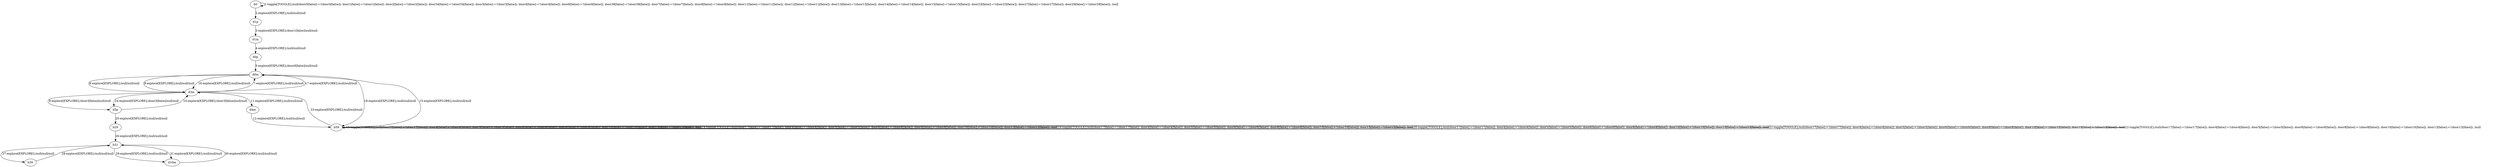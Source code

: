 # Total number of goals covered by this test: 1
# d3m --> d0m

digraph g {
"b0" -> "b0" [label = "1-toggle[TOGGLE];/null/door0[false]:=!(door0[false]); door1[false]:=!(door1[false]); door2[false]:=!(door2[false]); door34[false]:=!(door34[false]); door3[false]:=!(door3[false]); door4[false]:=!(door4[false]); door6[false]:=!(door6[false]); door38[false]:=!(door38[false]); door7[false]:=!(door7[false]); door8[false]:=!(door8[false]); door11[false]:=!(door11[false]); door12[false]:=!(door12[false]); door13[false]:=!(door13[false]); door14[false]:=!(door14[false]); door15[false]:=!(door15[false]); door23[false]:=!(door23[false]); door27[false]:=!(door27[false]); door29[false]:=!(door29[false]); /null"];
"b0" -> "d1p" [label = "2-explore[EXPLORE];/null/null/null"];
"d1p" -> "d1m" [label = "3-explore[EXPLORE];/door1[false]/null/null"];
"d1m" -> "d0p" [label = "4-explore[EXPLORE];/null/null/null"];
"d0p" -> "d0m" [label = "5-explore[EXPLORE];/door0[false]/null/null"];
"d0m" -> "d3m" [label = "6-explore[EXPLORE];/null/null/null"];
"d3m" -> "d0m" [label = "7-explore[EXPLORE];/null/null/null"];
"d0m" -> "d3m" [label = "8-explore[EXPLORE];/null/null/null"];
"d3m" -> "d3p" [label = "9-explore[EXPLORE];/door3[false]/null/null"];
"d3p" -> "d3m" [label = "10-explore[EXPLORE];/door3[false]/null/null"];
"d3m" -> "d4m" [label = "11-explore[EXPLORE];/null/null/null"];
"d4m" -> "b59" [label = "12-explore[EXPLORE];/null/null/null"];
"b59" -> "b59" [label = "13-toggle[TOGGLE];/null/door17[false]:=!(door17[false]); door4[false]:=!(door4[false]); door5[false]:=!(door5[false]); door6[false]:=!(door6[false]); door8[false]:=!(door8[false]); door10[false]:=!(door10[false]); door13[false]:=!(door13[false]); /null"];
"b59" -> "b59" [label = "14-toggle[TOGGLE];/null/door17[false]:=!(door17[false]); door4[false]:=!(door4[false]); door5[false]:=!(door5[false]); door6[false]:=!(door6[false]); door8[false]:=!(door8[false]); door10[false]:=!(door10[false]); door13[false]:=!(door13[false]); /null"];
"b59" -> "d0m" [label = "15-explore[EXPLORE];/null/null/null"];
"d0m" -> "d3m" [label = "16-explore[EXPLORE];/null/null/null"];
"d3m" -> "d0m" [label = "17-explore[EXPLORE];/null/null/null"];
"d0m" -> "b59" [label = "18-explore[EXPLORE];/null/null/null"];
"b59" -> "b59" [label = "19-toggle[TOGGLE];/null/door17[false]:=!(door17[false]); door4[false]:=!(door4[false]); door5[false]:=!(door5[false]); door6[false]:=!(door6[false]); door8[false]:=!(door8[false]); door10[false]:=!(door10[false]); door13[false]:=!(door13[false]); /null"];
"b59" -> "b59" [label = "20-toggle[TOGGLE];/null/door17[false]:=!(door17[false]); door4[false]:=!(door4[false]); door5[false]:=!(door5[false]); door6[false]:=!(door6[false]); door8[false]:=!(door8[false]); door10[false]:=!(door10[false]); door13[false]:=!(door13[false]); /null"];
"b59" -> "b59" [label = "21-toggle[TOGGLE];/null/door17[false]:=!(door17[false]); door4[false]:=!(door4[false]); door5[false]:=!(door5[false]); door6[false]:=!(door6[false]); door8[false]:=!(door8[false]); door10[false]:=!(door10[false]); door13[false]:=!(door13[false]); /null"];
"b59" -> "b59" [label = "22-toggle[TOGGLE];/null/door17[false]:=!(door17[false]); door4[false]:=!(door4[false]); door5[false]:=!(door5[false]); door6[false]:=!(door6[false]); door8[false]:=!(door8[false]); door10[false]:=!(door10[false]); door13[false]:=!(door13[false]); /null"];
"b59" -> "d3m" [label = "23-explore[EXPLORE];/null/null/null"];
"d3m" -> "d3p" [label = "24-explore[EXPLORE];/door3[false]/null/null"];
"d3p" -> "b29" [label = "25-explore[EXPLORE];/null/null/null"];
"b29" -> "b31" [label = "26-explore[EXPLORE];/null/null/null"];
"b31" -> "b30" [label = "27-explore[EXPLORE];/null/null/null"];
"b30" -> "b31" [label = "28-explore[EXPLORE];/null/null/null"];
"b31" -> "d10m" [label = "29-explore[EXPLORE];/null/null/null"];
"d10m" -> "b31" [label = "30-explore[EXPLORE];/null/null/null"];
"b31" -> "d10m" [label = "31-explore[EXPLORE];/null/null/null"];
}